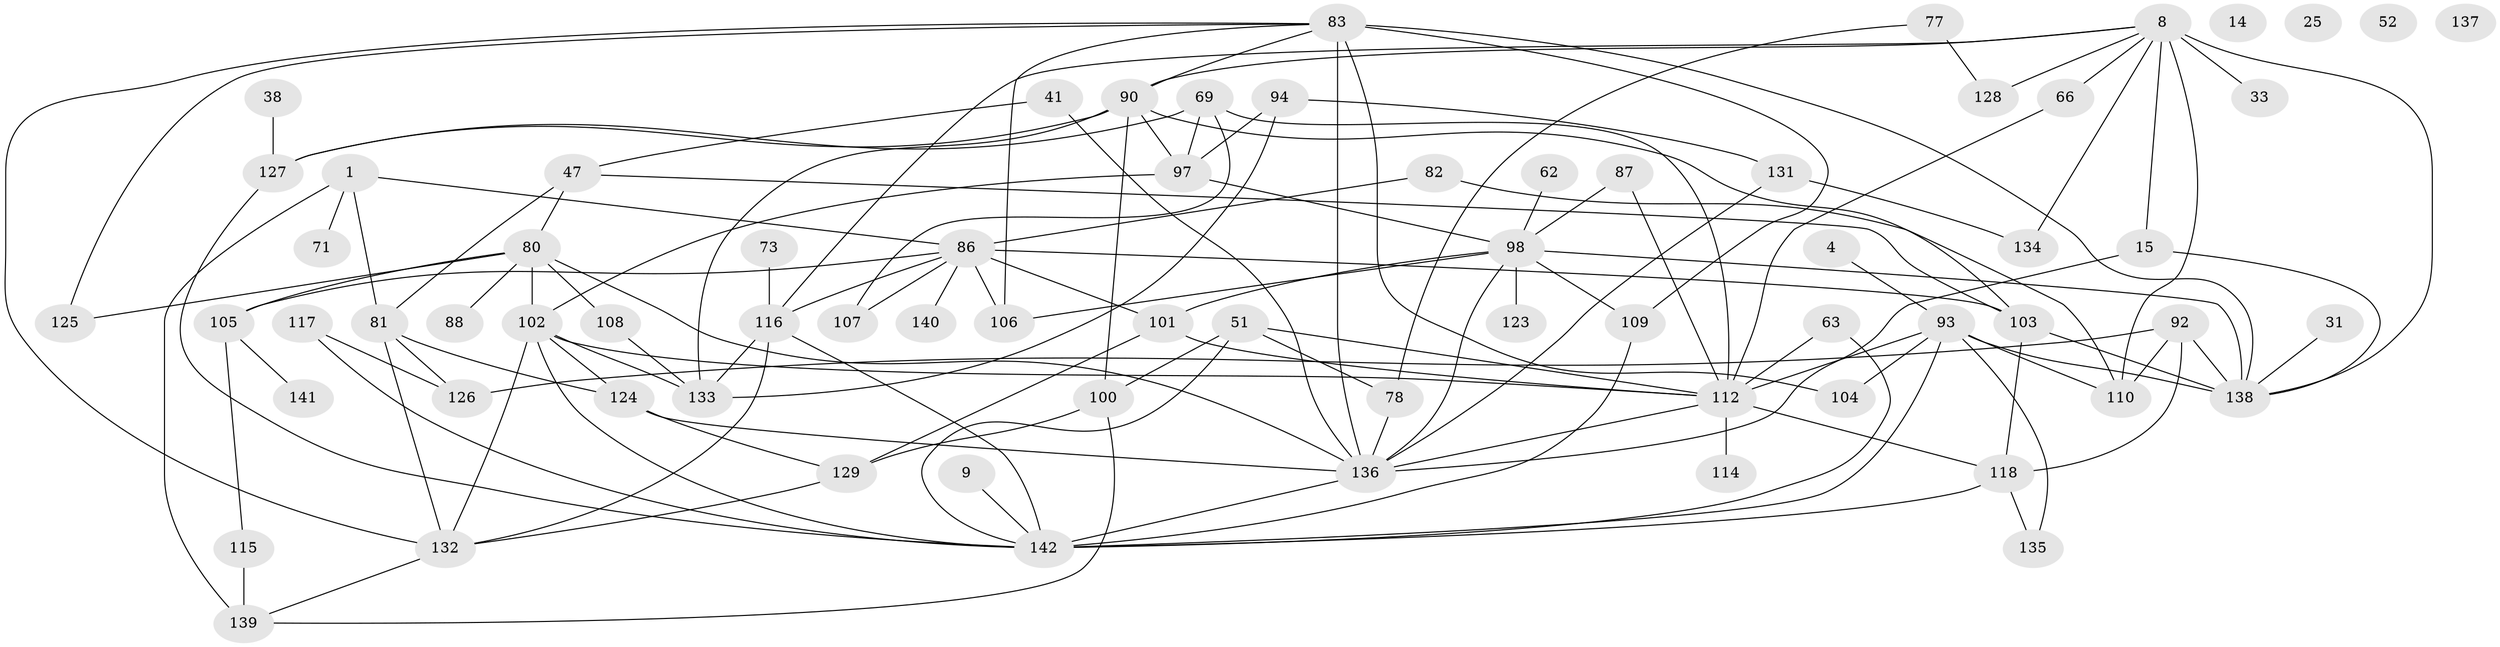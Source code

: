 // original degree distribution, {5: 0.09859154929577464, 4: 0.1619718309859155, 2: 0.2112676056338028, 1: 0.14788732394366197, 3: 0.2605633802816901, 8: 0.014084507042253521, 7: 0.02112676056338028, 0: 0.02112676056338028, 6: 0.056338028169014086, 11: 0.007042253521126761}
// Generated by graph-tools (version 1.1) at 2025/40/03/09/25 04:40:52]
// undirected, 71 vertices, 128 edges
graph export_dot {
graph [start="1"]
  node [color=gray90,style=filled];
  1;
  4;
  8 [super="+7"];
  9;
  14;
  15;
  25;
  31;
  33;
  38;
  41;
  47;
  51;
  52 [super="+19"];
  62;
  63;
  66;
  69;
  71;
  73;
  77;
  78;
  80 [super="+43+48"];
  81 [super="+68"];
  82;
  83 [super="+32+46+61"];
  86 [super="+3+74"];
  87;
  88;
  90 [super="+55"];
  92 [super="+72"];
  93 [super="+84"];
  94;
  97 [super="+95"];
  98 [super="+39+36+75"];
  100;
  101 [super="+5"];
  102 [super="+65"];
  103 [super="+50"];
  104 [super="+54+11"];
  105 [super="+85"];
  106;
  107;
  108 [super="+56+12"];
  109;
  110 [super="+79"];
  112 [super="+49+91+67"];
  114;
  115;
  116 [super="+35+89+111"];
  117;
  118 [super="+16"];
  123;
  124 [super="+30+59"];
  125;
  126 [super="+99"];
  127;
  128;
  129;
  131 [super="+60"];
  132 [super="+96"];
  133 [super="+45"];
  134;
  135;
  136 [super="+76+122"];
  137;
  138 [super="+130+113+120+119+53+22"];
  139 [super="+121"];
  140;
  141;
  142 [super="+64"];
  1 -- 71;
  1 -- 81;
  1 -- 86;
  1 -- 139 [weight=2];
  4 -- 93;
  8 -- 15 [weight=2];
  8 -- 110 [weight=2];
  8 -- 128 [weight=2];
  8 -- 138 [weight=2];
  8 -- 33;
  8 -- 66;
  8 -- 134;
  8 -- 116;
  8 -- 90;
  9 -- 142;
  15 -- 136;
  15 -- 138;
  31 -- 138;
  38 -- 127;
  41 -- 47;
  41 -- 136;
  47 -- 103;
  47 -- 80;
  47 -- 81;
  51 -- 78;
  51 -- 100;
  51 -- 142;
  51 -- 112;
  62 -- 98;
  63 -- 142;
  63 -- 112;
  66 -- 112;
  69 -- 107;
  69 -- 127;
  69 -- 112;
  69 -- 97;
  73 -- 116;
  77 -- 78;
  77 -- 128;
  78 -- 136 [weight=3];
  80 -- 125;
  80 -- 108;
  80 -- 136;
  80 -- 88;
  80 -- 105;
  80 -- 102 [weight=2];
  81 -- 132;
  81 -- 124;
  81 -- 126;
  82 -- 110;
  82 -- 86;
  83 -- 125;
  83 -- 136 [weight=2];
  83 -- 109;
  83 -- 90;
  83 -- 104;
  83 -- 106;
  83 -- 132;
  83 -- 138;
  86 -- 103 [weight=2];
  86 -- 105;
  86 -- 107;
  86 -- 101;
  86 -- 106;
  86 -- 140;
  86 -- 116;
  87 -- 112;
  87 -- 98;
  90 -- 97;
  90 -- 133;
  90 -- 100;
  90 -- 103;
  90 -- 127;
  92 -- 118 [weight=2];
  92 -- 110;
  92 -- 126;
  92 -- 138;
  93 -- 112 [weight=3];
  93 -- 142 [weight=2];
  93 -- 135;
  93 -- 104;
  93 -- 110;
  93 -- 138 [weight=3];
  94 -- 131;
  94 -- 97;
  94 -- 133;
  97 -- 102 [weight=2];
  97 -- 98 [weight=2];
  98 -- 106;
  98 -- 101;
  98 -- 136;
  98 -- 138 [weight=2];
  98 -- 109;
  98 -- 123;
  100 -- 129;
  100 -- 139;
  101 -- 129;
  101 -- 112;
  102 -- 142;
  102 -- 112;
  102 -- 132 [weight=2];
  102 -- 133;
  102 -- 124;
  103 -- 118 [weight=2];
  103 -- 138 [weight=2];
  105 -- 115;
  105 -- 141;
  108 -- 133;
  109 -- 142;
  112 -- 118;
  112 -- 136;
  112 -- 114;
  115 -- 139;
  116 -- 132;
  116 -- 142 [weight=2];
  116 -- 133;
  117 -- 142;
  117 -- 126;
  118 -- 142 [weight=2];
  118 -- 135;
  124 -- 129;
  124 -- 136;
  127 -- 142;
  129 -- 132;
  131 -- 134 [weight=2];
  131 -- 136;
  132 -- 139;
  136 -- 142 [weight=2];
}
